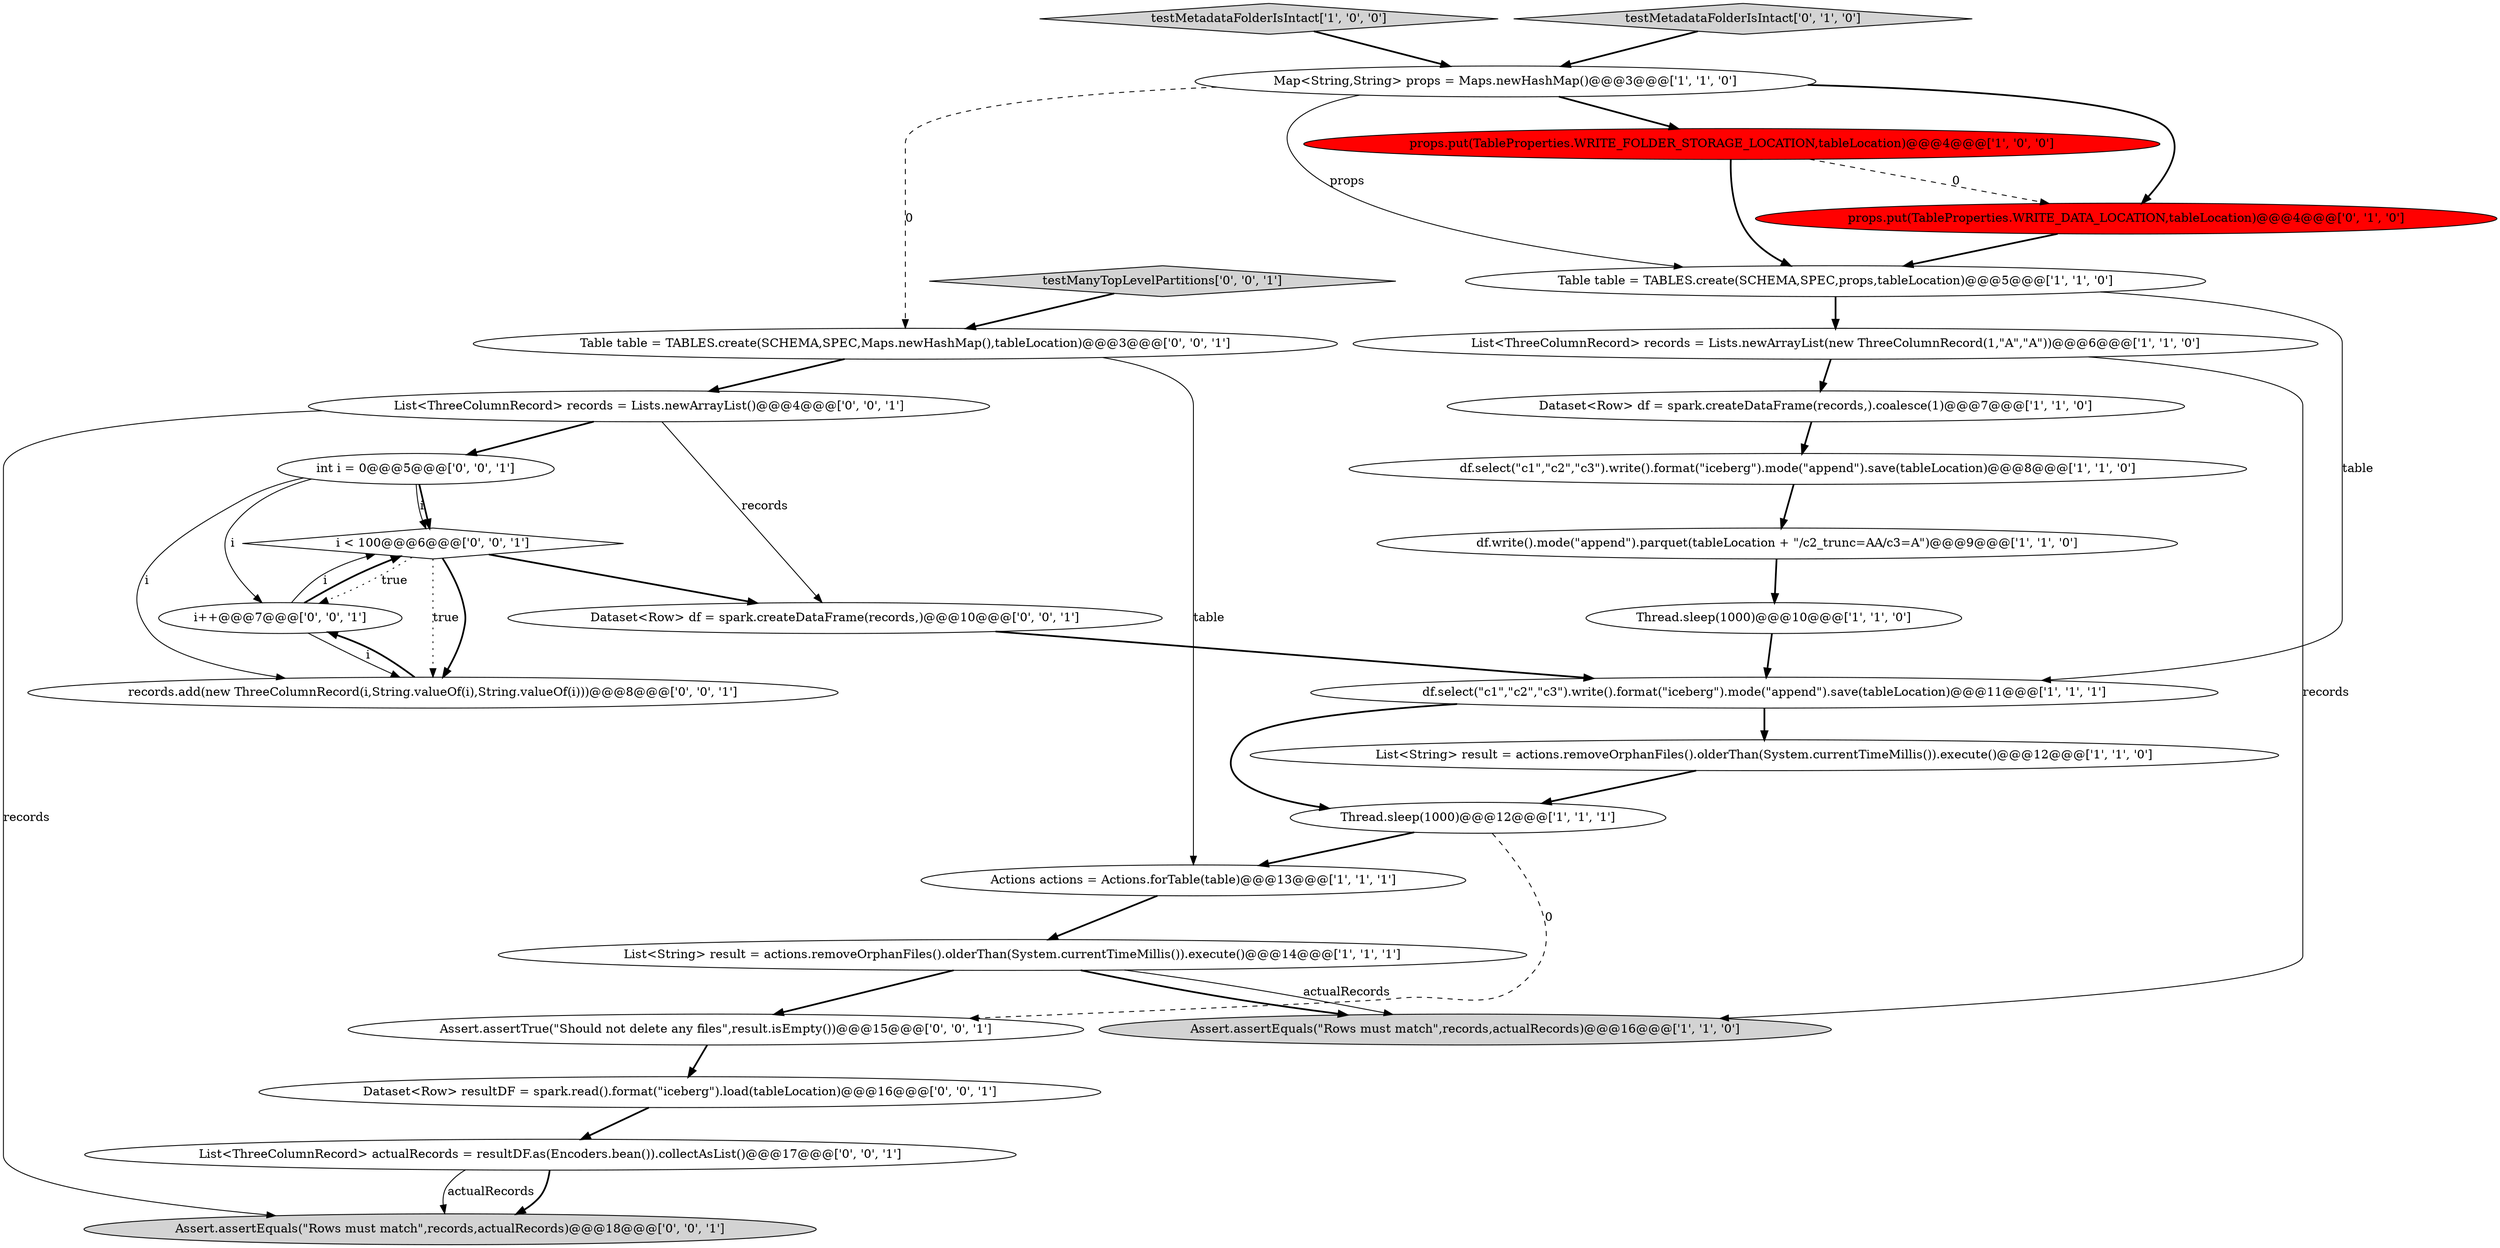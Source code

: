 digraph {
27 [style = filled, label = "int i = 0@@@5@@@['0', '0', '1']", fillcolor = white, shape = ellipse image = "AAA0AAABBB3BBB"];
15 [style = filled, label = "props.put(TableProperties.WRITE_DATA_LOCATION,tableLocation)@@@4@@@['0', '1', '0']", fillcolor = red, shape = ellipse image = "AAA1AAABBB2BBB"];
23 [style = filled, label = "Table table = TABLES.create(SCHEMA,SPEC,Maps.newHashMap(),tableLocation)@@@3@@@['0', '0', '1']", fillcolor = white, shape = ellipse image = "AAA0AAABBB3BBB"];
24 [style = filled, label = "List<ThreeColumnRecord> records = Lists.newArrayList()@@@4@@@['0', '0', '1']", fillcolor = white, shape = ellipse image = "AAA0AAABBB3BBB"];
17 [style = filled, label = "Assert.assertEquals(\"Rows must match\",records,actualRecords)@@@18@@@['0', '0', '1']", fillcolor = lightgray, shape = ellipse image = "AAA0AAABBB3BBB"];
1 [style = filled, label = "List<ThreeColumnRecord> records = Lists.newArrayList(new ThreeColumnRecord(1,\"A\",\"A\"))@@@6@@@['1', '1', '0']", fillcolor = white, shape = ellipse image = "AAA0AAABBB1BBB"];
5 [style = filled, label = "testMetadataFolderIsIntact['1', '0', '0']", fillcolor = lightgray, shape = diamond image = "AAA0AAABBB1BBB"];
21 [style = filled, label = "Dataset<Row> df = spark.createDataFrame(records,)@@@10@@@['0', '0', '1']", fillcolor = white, shape = ellipse image = "AAA0AAABBB3BBB"];
2 [style = filled, label = "List<String> result = actions.removeOrphanFiles().olderThan(System.currentTimeMillis()).execute()@@@12@@@['1', '1', '0']", fillcolor = white, shape = ellipse image = "AAA0AAABBB1BBB"];
7 [style = filled, label = "Assert.assertEquals(\"Rows must match\",records,actualRecords)@@@16@@@['1', '1', '0']", fillcolor = lightgray, shape = ellipse image = "AAA0AAABBB1BBB"];
9 [style = filled, label = "Map<String,String> props = Maps.newHashMap()@@@3@@@['1', '1', '0']", fillcolor = white, shape = ellipse image = "AAA0AAABBB1BBB"];
8 [style = filled, label = "Thread.sleep(1000)@@@10@@@['1', '1', '0']", fillcolor = white, shape = ellipse image = "AAA0AAABBB1BBB"];
0 [style = filled, label = "Thread.sleep(1000)@@@12@@@['1', '1', '1']", fillcolor = white, shape = ellipse image = "AAA0AAABBB1BBB"];
4 [style = filled, label = "df.select(\"c1\",\"c2\",\"c3\").write().format(\"iceberg\").mode(\"append\").save(tableLocation)@@@11@@@['1', '1', '1']", fillcolor = white, shape = ellipse image = "AAA0AAABBB1BBB"];
19 [style = filled, label = "Assert.assertTrue(\"Should not delete any files\",result.isEmpty())@@@15@@@['0', '0', '1']", fillcolor = white, shape = ellipse image = "AAA0AAABBB3BBB"];
22 [style = filled, label = "i < 100@@@6@@@['0', '0', '1']", fillcolor = white, shape = diamond image = "AAA0AAABBB3BBB"];
16 [style = filled, label = "testMetadataFolderIsIntact['0', '1', '0']", fillcolor = lightgray, shape = diamond image = "AAA0AAABBB2BBB"];
13 [style = filled, label = "df.select(\"c1\",\"c2\",\"c3\").write().format(\"iceberg\").mode(\"append\").save(tableLocation)@@@8@@@['1', '1', '0']", fillcolor = white, shape = ellipse image = "AAA0AAABBB1BBB"];
18 [style = filled, label = "testManyTopLevelPartitions['0', '0', '1']", fillcolor = lightgray, shape = diamond image = "AAA0AAABBB3BBB"];
14 [style = filled, label = "Actions actions = Actions.forTable(table)@@@13@@@['1', '1', '1']", fillcolor = white, shape = ellipse image = "AAA0AAABBB1BBB"];
20 [style = filled, label = "i++@@@7@@@['0', '0', '1']", fillcolor = white, shape = ellipse image = "AAA0AAABBB3BBB"];
3 [style = filled, label = "Dataset<Row> df = spark.createDataFrame(records,).coalesce(1)@@@7@@@['1', '1', '0']", fillcolor = white, shape = ellipse image = "AAA0AAABBB1BBB"];
26 [style = filled, label = "Dataset<Row> resultDF = spark.read().format(\"iceberg\").load(tableLocation)@@@16@@@['0', '0', '1']", fillcolor = white, shape = ellipse image = "AAA0AAABBB3BBB"];
28 [style = filled, label = "records.add(new ThreeColumnRecord(i,String.valueOf(i),String.valueOf(i)))@@@8@@@['0', '0', '1']", fillcolor = white, shape = ellipse image = "AAA0AAABBB3BBB"];
6 [style = filled, label = "df.write().mode(\"append\").parquet(tableLocation + \"/c2_trunc=AA/c3=A\")@@@9@@@['1', '1', '0']", fillcolor = white, shape = ellipse image = "AAA0AAABBB1BBB"];
10 [style = filled, label = "props.put(TableProperties.WRITE_FOLDER_STORAGE_LOCATION,tableLocation)@@@4@@@['1', '0', '0']", fillcolor = red, shape = ellipse image = "AAA1AAABBB1BBB"];
11 [style = filled, label = "List<String> result = actions.removeOrphanFiles().olderThan(System.currentTimeMillis()).execute()@@@14@@@['1', '1', '1']", fillcolor = white, shape = ellipse image = "AAA0AAABBB1BBB"];
12 [style = filled, label = "Table table = TABLES.create(SCHEMA,SPEC,props,tableLocation)@@@5@@@['1', '1', '0']", fillcolor = white, shape = ellipse image = "AAA0AAABBB1BBB"];
25 [style = filled, label = "List<ThreeColumnRecord> actualRecords = resultDF.as(Encoders.bean()).collectAsList()@@@17@@@['0', '0', '1']", fillcolor = white, shape = ellipse image = "AAA0AAABBB3BBB"];
10->15 [style = dashed, label="0"];
20->28 [style = solid, label="i"];
24->17 [style = solid, label="records"];
23->14 [style = solid, label="table"];
18->23 [style = bold, label=""];
5->9 [style = bold, label=""];
28->20 [style = bold, label=""];
27->22 [style = solid, label="i"];
0->19 [style = dashed, label="0"];
20->22 [style = solid, label="i"];
26->25 [style = bold, label=""];
1->3 [style = bold, label=""];
22->21 [style = bold, label=""];
22->28 [style = dotted, label="true"];
22->28 [style = bold, label=""];
4->2 [style = bold, label=""];
9->10 [style = bold, label=""];
11->19 [style = bold, label=""];
12->1 [style = bold, label=""];
27->22 [style = bold, label=""];
25->17 [style = bold, label=""];
11->7 [style = solid, label="actualRecords"];
27->20 [style = solid, label="i"];
25->17 [style = solid, label="actualRecords"];
9->23 [style = dashed, label="0"];
4->0 [style = bold, label=""];
20->22 [style = bold, label=""];
1->7 [style = solid, label="records"];
0->14 [style = bold, label=""];
2->0 [style = bold, label=""];
23->24 [style = bold, label=""];
22->20 [style = dotted, label="true"];
10->12 [style = bold, label=""];
9->15 [style = bold, label=""];
19->26 [style = bold, label=""];
27->28 [style = solid, label="i"];
6->8 [style = bold, label=""];
3->13 [style = bold, label=""];
15->12 [style = bold, label=""];
12->4 [style = solid, label="table"];
8->4 [style = bold, label=""];
13->6 [style = bold, label=""];
24->21 [style = solid, label="records"];
9->12 [style = solid, label="props"];
14->11 [style = bold, label=""];
24->27 [style = bold, label=""];
16->9 [style = bold, label=""];
11->7 [style = bold, label=""];
21->4 [style = bold, label=""];
}
